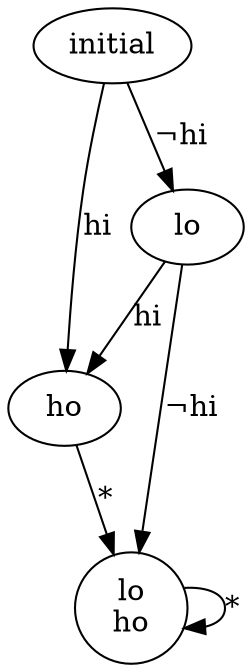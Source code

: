 digraph moore {
    "'state[0]' = 0; 'state[1]' = 0;" [label="initial\n"]
    "'state[0]' = 1; 'state[1]' = 0;" [label="ho"]
    "'state[0]' = 0; 'state[1]' = 1;" [label="lo"]
    "'state[0]' = 1; 'state[1]' = 1;" [label="lo\nho"]
    "'state[0]' = 0; 'state[1]' = 0;" -> "'state[0]' = 1; 'state[1]' = 0;" [label="hi"]
    "'state[0]' = 0; 'state[1]' = 0;" -> "'state[0]' = 0; 'state[1]' = 1;" [label="¬hi"]
    "'state[0]' = 0; 'state[1]' = 1;" -> "'state[0]' = 1; 'state[1]' = 1;" [label="¬hi"]
    "'state[0]' = 0; 'state[1]' = 1;" -> "'state[0]' = 1; 'state[1]' = 0;" [label="hi"]
    "'state[0]' = 1; 'state[1]' = 1;" -> "'state[0]' = 1; 'state[1]' = 1;" [label="*"]
    "'state[0]' = 1; 'state[1]' = 0;" -> "'state[0]' = 1; 'state[1]' = 1;" [label="*"]
}
